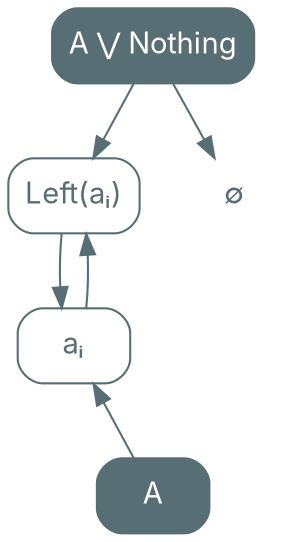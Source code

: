 digraph {
    bgcolor=transparent

    // Default theme: enabled
    node[shape="rectangle" style="rounded,filled" color="#586E75" fillcolor="#586E75" fontcolor="#ffffff" fontname="Inter,Arial"]
    edge [color="#586E75" fontcolor="#000000" fontname="Inter,Arial" fontsize=11]

    AorNothing[label="A ⋁ Nothing"]
    LeftA[label="Left(aᵢ)" fillcolor="#ffffff" fontcolor="#586E75"]
    na[label="∅" style="" fillcolor="transparent" color="transparent" fontcolor="#586E75"]

    AorNothing -> LeftA
    AorNothing -> na


    na2[label="" style="" fillcolor="transparent" color="transparent" fontcolor="transparent"]
    a[label="aᵢ" fillcolor="#ffffff" fontcolor="#586E75"]

    na2 -> A[style=invis]
    a -> A[dir=back]

    a -> LeftA
    LeftA -> a
    na2 -> na[style=invis]
    na -> na2[style=invis]
}
